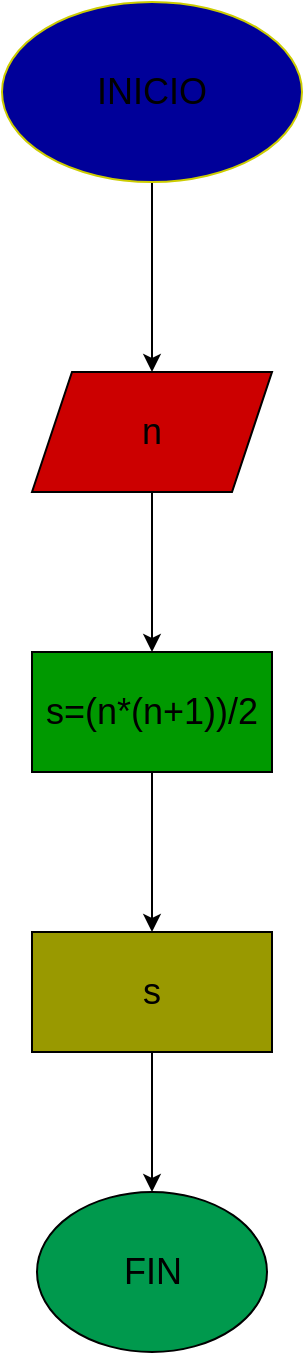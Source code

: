 <mxfile>
    <diagram id="ajyhcuH4buO7rpLuhrhc" name="Página-1">
        <mxGraphModel dx="521" dy="457" grid="1" gridSize="10" guides="1" tooltips="1" connect="1" arrows="1" fold="1" page="1" pageScale="1" pageWidth="827" pageHeight="1169" math="0" shadow="0">
            <root>
                <mxCell id="0"/>
                <mxCell id="1" parent="0"/>
                <mxCell id="4" value="" style="edgeStyle=none;html=1;" edge="1" parent="1" source="2" target="3">
                    <mxGeometry relative="1" as="geometry"/>
                </mxCell>
                <mxCell id="2" value="&lt;font style=&quot;font-size: 18px;&quot;&gt;INICIO&lt;/font&gt;" style="ellipse;whiteSpace=wrap;html=1;fillColor=#000099;strokeColor=#CCCC00;" vertex="1" parent="1">
                    <mxGeometry x="390" y="80" width="150" height="90" as="geometry"/>
                </mxCell>
                <mxCell id="6" value="" style="edgeStyle=none;html=1;" edge="1" parent="1" source="3" target="5">
                    <mxGeometry relative="1" as="geometry"/>
                </mxCell>
                <mxCell id="3" value="&lt;font style=&quot;font-size: 18px;&quot;&gt;n&lt;/font&gt;" style="shape=parallelogram;perimeter=parallelogramPerimeter;whiteSpace=wrap;html=1;fixedSize=1;fillColor=#CC0000;" vertex="1" parent="1">
                    <mxGeometry x="405" y="265" width="120" height="60" as="geometry"/>
                </mxCell>
                <mxCell id="8" value="" style="edgeStyle=none;html=1;" edge="1" parent="1" source="5" target="7">
                    <mxGeometry relative="1" as="geometry"/>
                </mxCell>
                <mxCell id="5" value="&lt;font style=&quot;font-size: 18px;&quot;&gt;s=(n*(n+1))/2&lt;/font&gt;" style="whiteSpace=wrap;html=1;fillColor=#009900;" vertex="1" parent="1">
                    <mxGeometry x="405" y="405" width="120" height="60" as="geometry"/>
                </mxCell>
                <mxCell id="10" value="" style="edgeStyle=none;html=1;" edge="1" parent="1" source="7" target="9">
                    <mxGeometry relative="1" as="geometry"/>
                </mxCell>
                <mxCell id="7" value="&lt;font style=&quot;font-size: 18px;&quot;&gt;s&lt;/font&gt;" style="whiteSpace=wrap;html=1;fillColor=#999900;" vertex="1" parent="1">
                    <mxGeometry x="405" y="545" width="120" height="60" as="geometry"/>
                </mxCell>
                <mxCell id="9" value="&lt;font style=&quot;font-size: 18px;&quot;&gt;FIN&lt;/font&gt;" style="ellipse;whiteSpace=wrap;html=1;fillColor=#00994D;" vertex="1" parent="1">
                    <mxGeometry x="407.5" y="675" width="115" height="80" as="geometry"/>
                </mxCell>
            </root>
        </mxGraphModel>
    </diagram>
</mxfile>